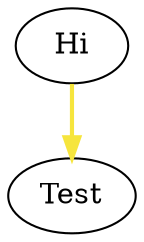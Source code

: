 digraph {
	graph [bb="0,0,54,108"];
	node [label="\N"];
	Hi	 [height=0.5,
		pos="27,90",
		width=0.75];
	Test	 [height=0.5,
		pos="27,18",
		width=0.75];
	Hi -> Test [key="key=71220",
	arrowhead=normal,
	color="#f6e53d",
	pos="e,27,36.104 27,71.697 27,63.983 27,54.712 27,46.112",
	style=bold];
}
